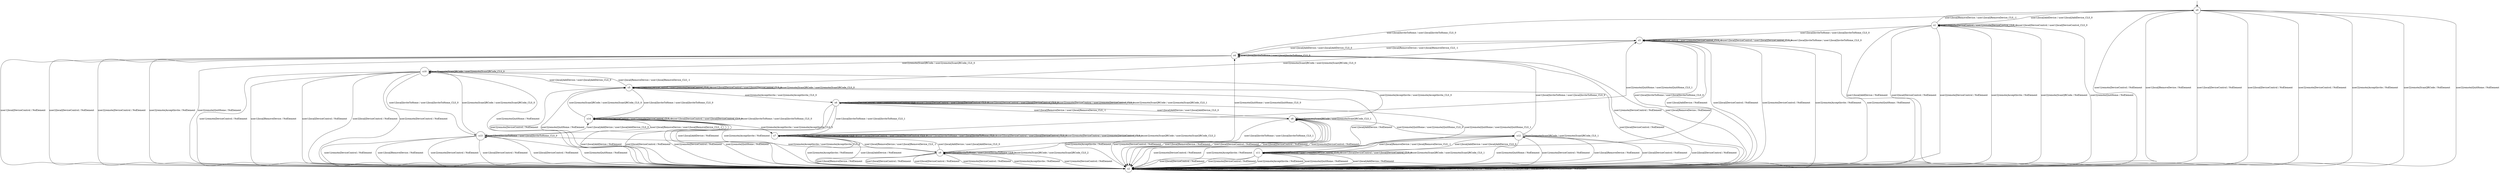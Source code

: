 digraph g {

	s0 [shape="circle" label="s0"];
	s1 [shape="circle" label="s1"];
	s2 [shape="circle" label="s2"];
	s3 [shape="circle" label="s3"];
	s4 [shape="circle" label="s4"];
	s5 [shape="circle" label="s5"];
	s6 [shape="circle" label="s6"];
	s7 [shape="circle" label="s7"];
	s8 [shape="circle" label="s8"];
	s9 [shape="circle" label="s9"];
	s10 [shape="circle" label="s10"];
	s11 [shape="circle" label="s11"];
	s12 [shape="circle" label="s12"];
	s13 [shape="circle" label="s13"];
	s14 [shape="circle" label="s14"];
	s0 -> s2 [label="user1|remote|DeviceControl / NoElement"];
	s0 -> s1 [label="user1|local|AddDevice / user1|local|AddDevice_CLS_0"];
	s0 -> s2 [label="user1|local|RemoveDevice / NoElement"];
	s0 -> s2 [label="user1|local|DeviceControl / NoElement"];
	s0 -> s4 [label="user1|local|InviteToHome / user1|local|InviteToHome_CLS_0"];
	s0 -> s2 [label="user2|local|DeviceControl / NoElement"];
	s0 -> s2 [label="user2|remote|DeviceControl / NoElement"];
	s0 -> s2 [label="user2|remote|AcceptInvite / NoElement"];
	s0 -> s2 [label="user2|remote|ScanQRCode / NoElement"];
	s0 -> s2 [label="user2|remote|QuitHome / NoElement"];
	s1 -> s1 [label="user1|remote|DeviceControl / user1|remote|DeviceControl_CLS_-1"];
	s1 -> s2 [label="user1|local|AddDevice / NoElement"];
	s1 -> s0 [label="user1|local|RemoveDevice / user1|local|RemoveDevice_CLS_-1"];
	s1 -> s1 [label="user1|local|DeviceControl / user1|local|DeviceControl_CLS_0"];
	s1 -> s3 [label="user1|local|InviteToHome / user1|local|InviteToHome_CLS_0"];
	s1 -> s2 [label="user2|local|DeviceControl / NoElement"];
	s1 -> s2 [label="user2|remote|DeviceControl / NoElement"];
	s1 -> s2 [label="user2|remote|AcceptInvite / NoElement"];
	s1 -> s2 [label="user2|remote|ScanQRCode / NoElement"];
	s1 -> s2 [label="user2|remote|QuitHome / NoElement"];
	s2 -> s2 [label="user1|remote|DeviceControl / NoElement"];
	s2 -> s2 [label="user1|local|AddDevice / NoElement"];
	s2 -> s2 [label="user1|local|RemoveDevice / NoElement"];
	s2 -> s2 [label="user1|local|DeviceControl / NoElement"];
	s2 -> s2 [label="user1|local|InviteToHome / NoElement"];
	s2 -> s2 [label="user2|local|DeviceControl / NoElement"];
	s2 -> s2 [label="user2|remote|DeviceControl / NoElement"];
	s2 -> s2 [label="user2|remote|AcceptInvite / NoElement"];
	s2 -> s2 [label="user2|remote|ScanQRCode / NoElement"];
	s2 -> s2 [label="user2|remote|QuitHome / NoElement"];
	s3 -> s3 [label="user1|remote|DeviceControl / user1|remote|DeviceControl_CLS_-1"];
	s3 -> s2 [label="user1|local|AddDevice / NoElement"];
	s3 -> s4 [label="user1|local|RemoveDevice / user1|local|RemoveDevice_CLS_-1"];
	s3 -> s3 [label="user1|local|DeviceControl / user1|local|DeviceControl_CLS_0"];
	s3 -> s3 [label="user1|local|InviteToHome / user1|local|InviteToHome_CLS_0"];
	s3 -> s2 [label="user2|local|DeviceControl / NoElement"];
	s3 -> s2 [label="user2|remote|DeviceControl / NoElement"];
	s3 -> s2 [label="user2|remote|AcceptInvite / NoElement"];
	s3 -> s5 [label="user2|remote|ScanQRCode / user2|remote|ScanQRCode_CLS_0"];
	s3 -> s2 [label="user2|remote|QuitHome / NoElement"];
	s4 -> s2 [label="user1|remote|DeviceControl / NoElement"];
	s4 -> s3 [label="user1|local|AddDevice / user1|local|AddDevice_CLS_0"];
	s4 -> s2 [label="user1|local|RemoveDevice / NoElement"];
	s4 -> s2 [label="user1|local|DeviceControl / NoElement"];
	s4 -> s4 [label="user1|local|InviteToHome / user1|local|InviteToHome_CLS_0"];
	s4 -> s2 [label="user2|local|DeviceControl / NoElement"];
	s4 -> s2 [label="user2|remote|DeviceControl / NoElement"];
	s4 -> s2 [label="user2|remote|AcceptInvite / NoElement"];
	s4 -> s10 [label="user2|remote|ScanQRCode / user2|remote|ScanQRCode_CLS_0"];
	s4 -> s2 [label="user2|remote|QuitHome / NoElement"];
	s5 -> s5 [label="user1|remote|DeviceControl / user1|remote|DeviceControl_CLS_-1"];
	s5 -> s2 [label="user1|local|AddDevice / NoElement"];
	s5 -> s10 [label="user1|local|RemoveDevice / user1|local|RemoveDevice_CLS_-1"];
	s5 -> s5 [label="user1|local|DeviceControl / user1|local|DeviceControl_CLS_0"];
	s5 -> s14 [label="user1|local|InviteToHome / user1|local|InviteToHome_CLS_0"];
	s5 -> s2 [label="user2|local|DeviceControl / NoElement"];
	s5 -> s2 [label="user2|remote|DeviceControl / NoElement"];
	s5 -> s6 [label="user2|remote|AcceptInvite / user2|remote|AcceptInvite_CLS_0"];
	s5 -> s5 [label="user2|remote|ScanQRCode / user2|remote|ScanQRCode_CLS_0"];
	s5 -> s2 [label="user2|remote|QuitHome / NoElement"];
	s6 -> s6 [label="user1|remote|DeviceControl / user1|remote|DeviceControl_CLS_-1"];
	s6 -> s2 [label="user1|local|AddDevice / NoElement"];
	s6 -> s8 [label="user1|local|RemoveDevice / user1|local|RemoveDevice_CLS_-1"];
	s6 -> s6 [label="user1|local|DeviceControl / user1|local|DeviceControl_CLS_0"];
	s6 -> s7 [label="user1|local|InviteToHome / user1|local|InviteToHome_CLS_1"];
	s6 -> s6 [label="user2|local|DeviceControl / user2|local|DeviceControl_CLS_0"];
	s6 -> s6 [label="user2|remote|DeviceControl / user2|remote|DeviceControl_CLS_1"];
	s6 -> s2 [label="user2|remote|AcceptInvite / NoElement"];
	s6 -> s6 [label="user2|remote|ScanQRCode / user2|remote|ScanQRCode_CLS_1"];
	s6 -> s11 [label="user2|remote|QuitHome / user2|remote|QuitHome_CLS_1"];
	s7 -> s7 [label="user1|remote|DeviceControl / user1|remote|DeviceControl_CLS_-1"];
	s7 -> s2 [label="user1|local|AddDevice / NoElement"];
	s7 -> s9 [label="user1|local|RemoveDevice / user1|local|RemoveDevice_CLS_-1"];
	s7 -> s7 [label="user1|local|DeviceControl / user1|local|DeviceControl_CLS_0"];
	s7 -> s7 [label="user1|local|InviteToHome / user1|local|InviteToHome_CLS_1"];
	s7 -> s7 [label="user2|local|DeviceControl / user2|local|DeviceControl_CLS_0"];
	s7 -> s7 [label="user2|remote|DeviceControl / user2|remote|DeviceControl_CLS_1"];
	s7 -> s2 [label="user2|remote|AcceptInvite / NoElement"];
	s7 -> s7 [label="user2|remote|ScanQRCode / user2|remote|ScanQRCode_CLS_2"];
	s7 -> s3 [label="user2|remote|QuitHome / user2|remote|QuitHome_CLS_1"];
	s8 -> s2 [label="user1|remote|DeviceControl / NoElement"];
	s8 -> s6 [label="user1|local|AddDevice / user1|local|AddDevice_CLS_0"];
	s8 -> s2 [label="user1|local|RemoveDevice / NoElement"];
	s8 -> s2 [label="user1|local|DeviceControl / NoElement"];
	s8 -> s9 [label="user1|local|InviteToHome / user1|local|InviteToHome_CLS_1"];
	s8 -> s2 [label="user2|local|DeviceControl / NoElement"];
	s8 -> s2 [label="user2|remote|DeviceControl / NoElement"];
	s8 -> s2 [label="user2|remote|AcceptInvite / NoElement"];
	s8 -> s8 [label="user2|remote|ScanQRCode / user2|remote|ScanQRCode_CLS_1"];
	s8 -> s12 [label="user2|remote|QuitHome / user2|remote|QuitHome_CLS_0"];
	s9 -> s2 [label="user1|remote|DeviceControl / NoElement"];
	s9 -> s7 [label="user1|local|AddDevice / user1|local|AddDevice_CLS_0"];
	s9 -> s2 [label="user1|local|RemoveDevice / NoElement"];
	s9 -> s2 [label="user1|local|DeviceControl / NoElement"];
	s9 -> s9 [label="user1|local|InviteToHome / user1|local|InviteToHome_CLS_1"];
	s9 -> s2 [label="user2|local|DeviceControl / NoElement"];
	s9 -> s2 [label="user2|remote|DeviceControl / NoElement"];
	s9 -> s2 [label="user2|remote|AcceptInvite / NoElement"];
	s9 -> s9 [label="user2|remote|ScanQRCode / user2|remote|ScanQRCode_CLS_2"];
	s9 -> s4 [label="user2|remote|QuitHome / user2|remote|QuitHome_CLS_0"];
	s10 -> s2 [label="user1|remote|DeviceControl / NoElement"];
	s10 -> s5 [label="user1|local|AddDevice / user1|local|AddDevice_CLS_0"];
	s10 -> s2 [label="user1|local|RemoveDevice / NoElement"];
	s10 -> s2 [label="user1|local|DeviceControl / NoElement"];
	s10 -> s13 [label="user1|local|InviteToHome / user1|local|InviteToHome_CLS_0"];
	s10 -> s2 [label="user2|local|DeviceControl / NoElement"];
	s10 -> s2 [label="user2|remote|DeviceControl / NoElement"];
	s10 -> s8 [label="user2|remote|AcceptInvite / user2|remote|AcceptInvite_CLS_0"];
	s10 -> s10 [label="user2|remote|ScanQRCode / user2|remote|ScanQRCode_CLS_0"];
	s10 -> s2 [label="user2|remote|QuitHome / NoElement"];
	s11 -> s11 [label="user1|remote|DeviceControl / user1|remote|DeviceControl_CLS_-1"];
	s11 -> s2 [label="user1|local|AddDevice / NoElement"];
	s11 -> s12 [label="user1|local|RemoveDevice / user1|local|RemoveDevice_CLS_-1"];
	s11 -> s11 [label="user1|local|DeviceControl / user1|local|DeviceControl_CLS_0"];
	s11 -> s3 [label="user1|local|InviteToHome / user1|local|InviteToHome_CLS_0"];
	s11 -> s2 [label="user2|local|DeviceControl / NoElement"];
	s11 -> s2 [label="user2|remote|DeviceControl / NoElement"];
	s11 -> s2 [label="user2|remote|AcceptInvite / NoElement"];
	s11 -> s11 [label="user2|remote|ScanQRCode / user2|remote|ScanQRCode_CLS_1"];
	s11 -> s2 [label="user2|remote|QuitHome / NoElement"];
	s12 -> s2 [label="user1|remote|DeviceControl / NoElement"];
	s12 -> s11 [label="user1|local|AddDevice / user1|local|AddDevice_CLS_0"];
	s12 -> s2 [label="user1|local|RemoveDevice / NoElement"];
	s12 -> s2 [label="user1|local|DeviceControl / NoElement"];
	s12 -> s4 [label="user1|local|InviteToHome / user1|local|InviteToHome_CLS_0"];
	s12 -> s2 [label="user2|local|DeviceControl / NoElement"];
	s12 -> s2 [label="user2|remote|DeviceControl / NoElement"];
	s12 -> s2 [label="user2|remote|AcceptInvite / NoElement"];
	s12 -> s12 [label="user2|remote|ScanQRCode / user2|remote|ScanQRCode_CLS_1"];
	s12 -> s2 [label="user2|remote|QuitHome / NoElement"];
	s13 -> s2 [label="user1|remote|DeviceControl / NoElement"];
	s13 -> s14 [label="user1|local|AddDevice / user1|local|AddDevice_CLS_0"];
	s13 -> s2 [label="user1|local|RemoveDevice / NoElement"];
	s13 -> s2 [label="user1|local|DeviceControl / NoElement"];
	s13 -> s13 [label="user1|local|InviteToHome / user1|local|InviteToHome_CLS_0"];
	s13 -> s2 [label="user2|local|DeviceControl / NoElement"];
	s13 -> s2 [label="user2|remote|DeviceControl / NoElement"];
	s13 -> s9 [label="user2|remote|AcceptInvite / user2|remote|AcceptInvite_CLS_0"];
	s13 -> s10 [label="user2|remote|ScanQRCode / user2|remote|ScanQRCode_CLS_0"];
	s13 -> s2 [label="user2|remote|QuitHome / NoElement"];
	s14 -> s14 [label="user1|remote|DeviceControl / user1|remote|DeviceControl_CLS_-1"];
	s14 -> s2 [label="user1|local|AddDevice / NoElement"];
	s14 -> s13 [label="user1|local|RemoveDevice / user1|local|RemoveDevice_CLS_-1"];
	s14 -> s14 [label="user1|local|DeviceControl / user1|local|DeviceControl_CLS_0"];
	s14 -> s14 [label="user1|local|InviteToHome / user1|local|InviteToHome_CLS_0"];
	s14 -> s2 [label="user2|local|DeviceControl / NoElement"];
	s14 -> s2 [label="user2|remote|DeviceControl / NoElement"];
	s14 -> s7 [label="user2|remote|AcceptInvite / user2|remote|AcceptInvite_CLS_0"];
	s14 -> s5 [label="user2|remote|ScanQRCode / user2|remote|ScanQRCode_CLS_0"];
	s14 -> s2 [label="user2|remote|QuitHome / NoElement"];

__start0 [label="" shape="none" width="0" height="0"];
__start0 -> s0;

}
